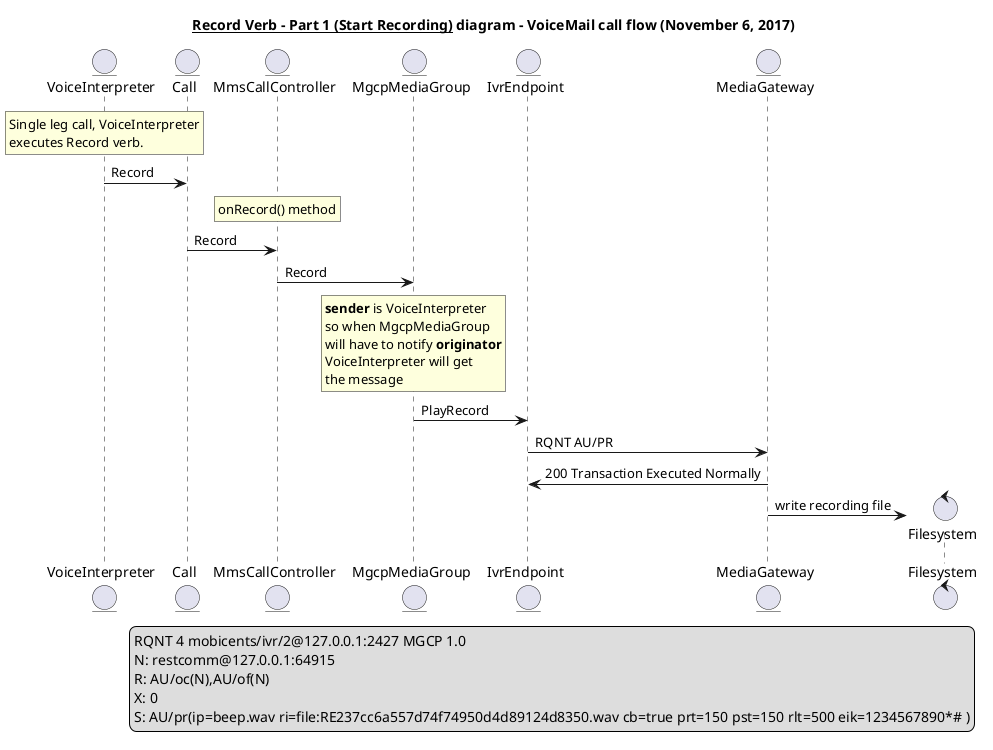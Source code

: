 @startuml
title __Record Verb - Part 1 (Start Recording)__ diagram - VoiceMail call flow (November 6, 2017)

entity VoiceInterpreter
entity Call
entity MmsCallController
entity MgcpMediaGroup
entity IvrEndpoint
entity MediaGateway

rnote over VoiceInterpreter
    Single leg call, VoiceInterpreter
    executes Record verb.
endnote

VoiceInterpreter -> Call: Record
rnote over MmsCallController
    onRecord() method
endnote
Call -> MmsCallController: Record
MmsCallController -> MgcpMediaGroup: Record
rnote over MgcpMediaGroup
    **sender** is VoiceInterpreter
    so when MgcpMediaGroup
    will have to notify **originator**
    VoiceInterpreter will get
    the message
endnote
MgcpMediaGroup -> IvrEndpoint: PlayRecord
IvrEndpoint -> MediaGateway: RQNT AU/PR
MediaGateway -> IvrEndpoint: 200 Transaction Executed Normally

create control Filesystem
MediaGateway -> Filesystem: write recording file


legend right
    RQNT 4 mobicents/ivr/2@127.0.0.1:2427 MGCP 1.0
    N: restcomm@127.0.0.1:64915
    R: AU/oc(N),AU/of(N)
    X: 0
    S: AU/pr(ip=beep.wav ri=file:RE237cc6a557d74f74950d4d89124d8350.wav cb=true prt=150 pst=150 rlt=500 eik=1234567890*# )
endlegend


@enduml
